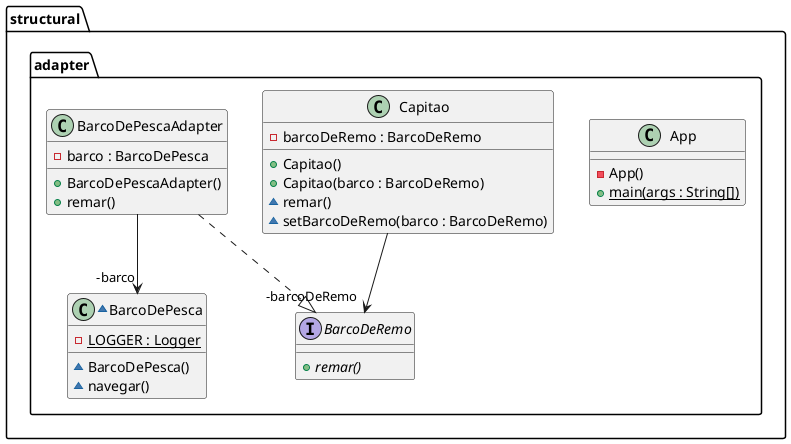 @startuml
package structural.adapter {
  class App {
    - App()
    + main(args : String[]) {static}
  }
  class Capitao {
    - barcoDeRemo : BarcoDeRemo
    + Capitao()
    + Capitao(barco : BarcoDeRemo)
    ~ remar()
    ~ setBarcoDeRemo(barco : BarcoDeRemo)
  }
  ~class BarcoDePesca {
    - LOGGER : Logger {static}
    ~ BarcoDePesca()
    ~ navegar()
  }
  class BarcoDePescaAdapter {
    - barco : BarcoDePesca
    + BarcoDePescaAdapter()
    + remar()
  }
  interface BarcoDeRemo {
    + remar() {abstract}
  }
}
BarcoDePescaAdapter -->  "-barco" BarcoDePesca
Capitao -->  "-barcoDeRemo" BarcoDeRemo
BarcoDePescaAdapter ..|> BarcoDeRemo 
@enduml
